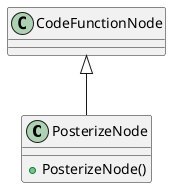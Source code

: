 @startuml
class PosterizeNode {
    + PosterizeNode()
}
CodeFunctionNode <|-- PosterizeNode
@enduml
